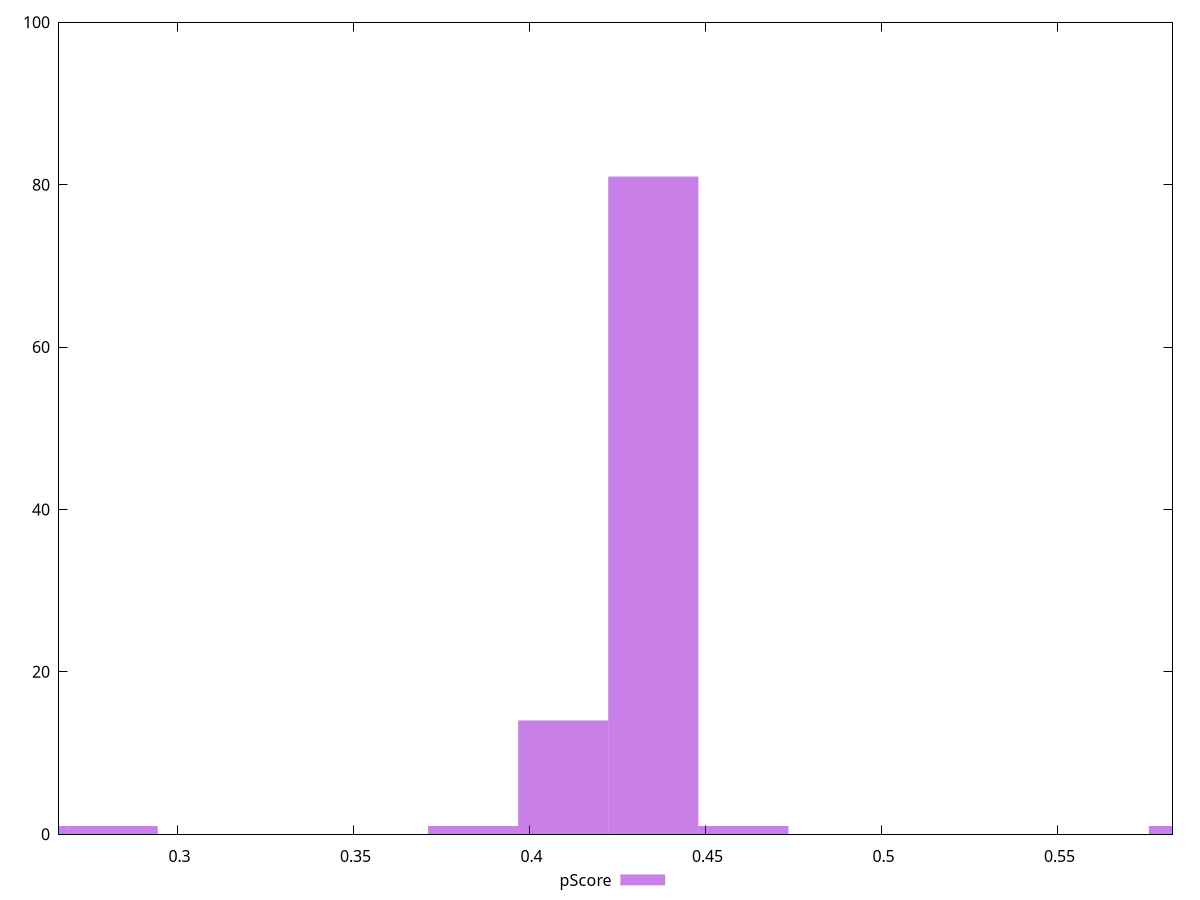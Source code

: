 reset

$pScore <<EOF
0.5887740965020277 1
0.25598873760957724 1
0.4095819801753236 14
0.4351808539362813 81
0.28158761137053495 1
0.46077972769723907 1
0.3839831064143659 1
EOF

set key outside below
set boxwidth 0.025598873760957725
set xrange [0.26634554264686283:0.582670819292703]
set yrange [0:100]
set trange [0:100]
set style fill transparent solid 0.5 noborder
set terminal svg size 640, 490 enhanced background rgb 'white'
set output "report_00017_2021-02-10T15-08-03.406Z/largest-contentful-paint/samples/pages+cached+noadtech+nomedia+nocss/pScore/histogram.svg"

plot $pScore title "pScore" with boxes

reset
